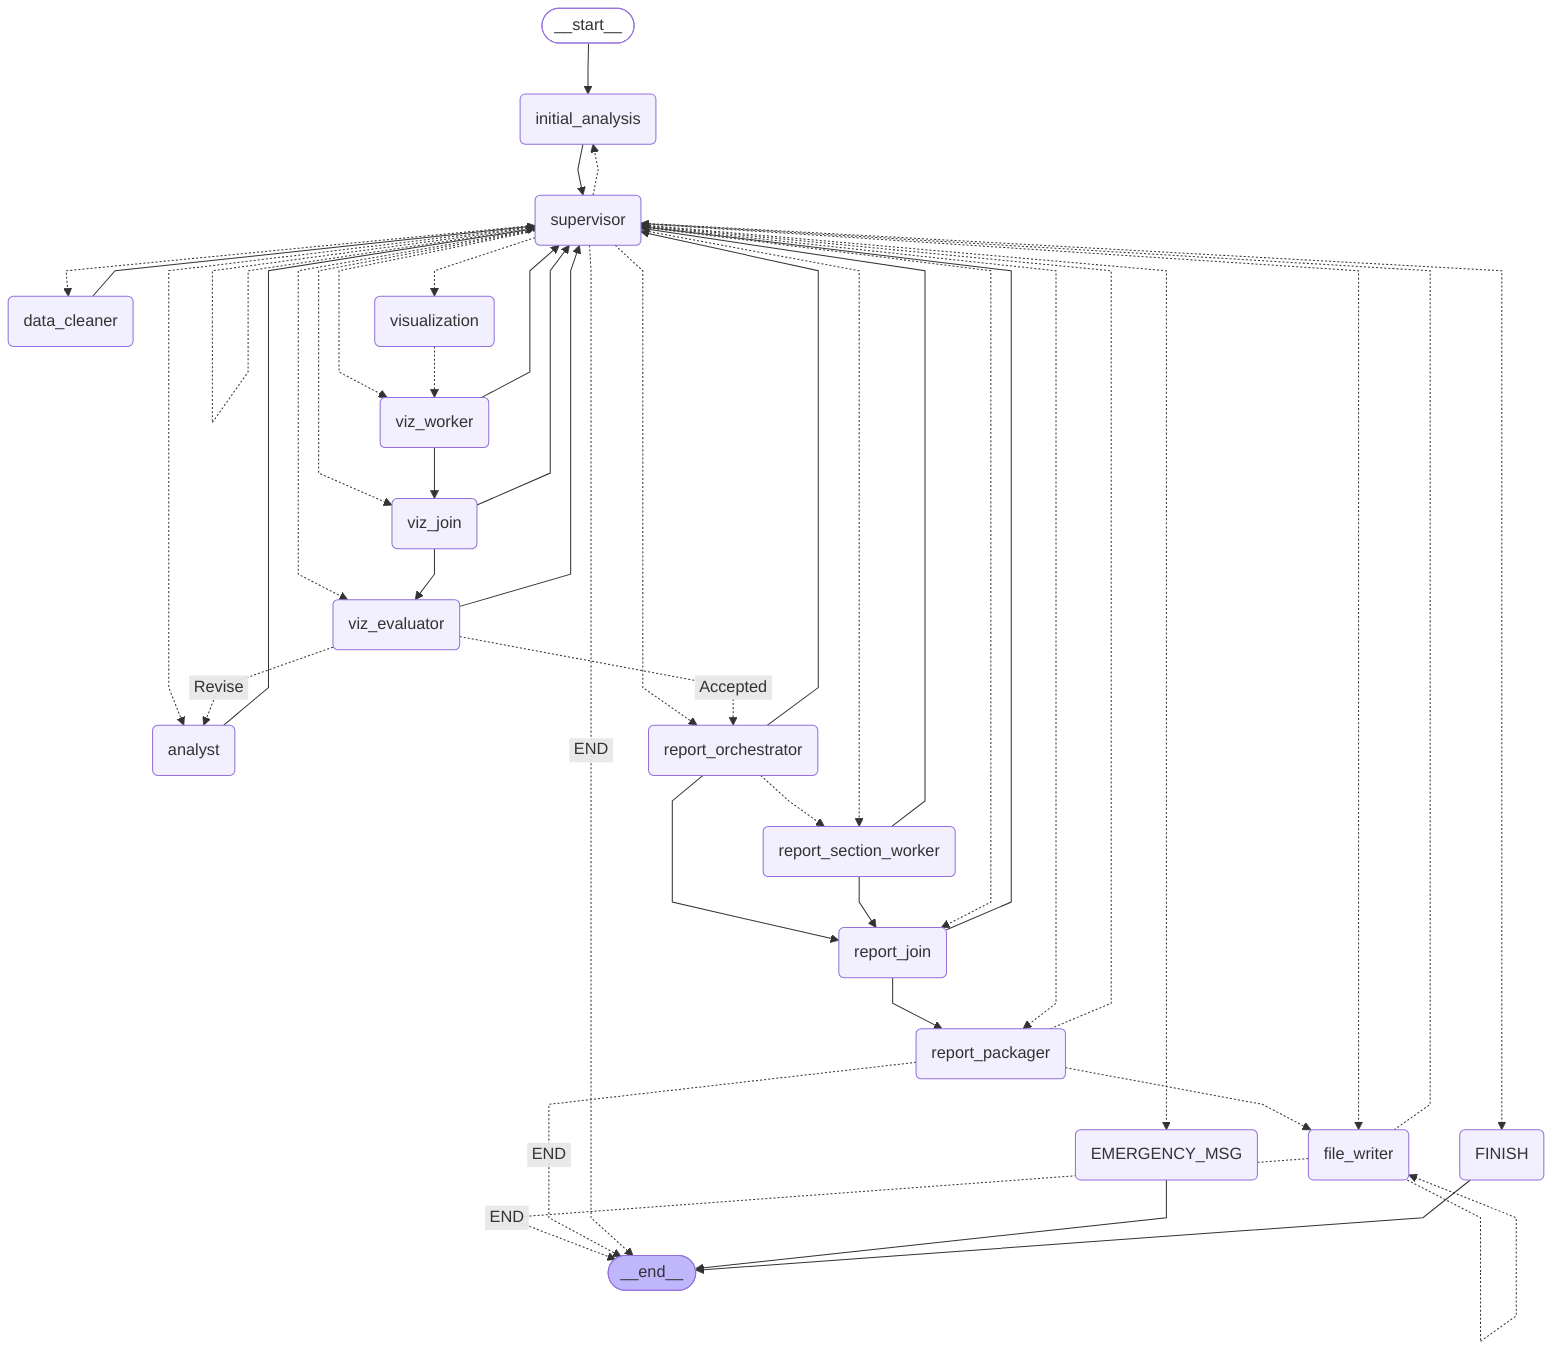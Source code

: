 ---
config:
  flowchart:
    curve: linear
---
graph TD;
	__start__([<p>__start__</p>]):::first
	supervisor(supervisor)
	initial_analysis(initial_analysis)
	data_cleaner(data_cleaner)
	analyst(analyst)
	viz_worker(viz_worker)
	viz_join(viz_join)
	viz_evaluator(viz_evaluator)
	report_orchestrator(report_orchestrator)
	report_section_worker(report_section_worker)
	report_join(report_join)
	report_packager(report_packager)
	file_writer(file_writer)
	visualization(visualization)
	EMERGENCY_MSG(EMERGENCY_MSG)
	FINISH(FINISH)
	__end__([<p>__end__</p>]):::last
	__start__ --> initial_analysis;
	analyst --> supervisor;
	data_cleaner --> supervisor;
	file_writer -. &nbsp;END&nbsp; .-> __end__;
	file_writer -.-> supervisor;
	initial_analysis --> supervisor;
	report_join --> report_packager;
	report_join --> supervisor;
	report_orchestrator --> report_join;
	report_orchestrator -.-> report_section_worker;
	report_orchestrator --> supervisor;
	report_packager -. &nbsp;END&nbsp; .-> __end__;
	report_packager -.-> file_writer;
	report_packager -.-> supervisor;
	report_section_worker --> report_join;
	report_section_worker --> supervisor;
	supervisor -.-> EMERGENCY_MSG;
	supervisor -.-> FINISH;
	supervisor -. &nbsp;END&nbsp; .-> __end__;
	supervisor -.-> analyst;
	supervisor -.-> data_cleaner;
	supervisor -.-> file_writer;
	supervisor -.-> initial_analysis;
	supervisor -.-> report_join;
	supervisor -.-> report_orchestrator;
	supervisor -.-> report_packager;
	supervisor -.-> report_section_worker;
	supervisor -.-> visualization;
	supervisor -.-> viz_evaluator;
	supervisor -.-> viz_join;
	supervisor -.-> viz_worker;
	visualization -.-> viz_worker;
	viz_evaluator -. &nbsp;Revise&nbsp; .-> analyst;
	viz_evaluator -. &nbsp;Accepted&nbsp; .-> report_orchestrator;
	viz_evaluator --> supervisor;
	viz_join --> supervisor;
	viz_join --> viz_evaluator;
	viz_worker --> supervisor;
	viz_worker --> viz_join;
	EMERGENCY_MSG --> __end__;
	FINISH --> __end__;
	file_writer -.-> file_writer;
	supervisor -.-> supervisor;
	classDef default fill:#f2f0ff,line-height:1.2
	classDef first fill-opacity:0
	classDef last fill:#bfb6fc